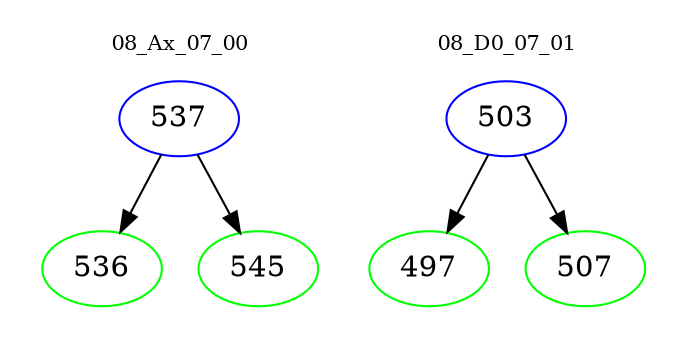 digraph{
subgraph cluster_0 {
color = white
label = "08_Ax_07_00";
fontsize=10;
T0_537 [label="537", color="blue"]
T0_537 -> T0_536 [color="black"]
T0_536 [label="536", color="green"]
T0_537 -> T0_545 [color="black"]
T0_545 [label="545", color="green"]
}
subgraph cluster_1 {
color = white
label = "08_D0_07_01";
fontsize=10;
T1_503 [label="503", color="blue"]
T1_503 -> T1_497 [color="black"]
T1_497 [label="497", color="green"]
T1_503 -> T1_507 [color="black"]
T1_507 [label="507", color="green"]
}
}
